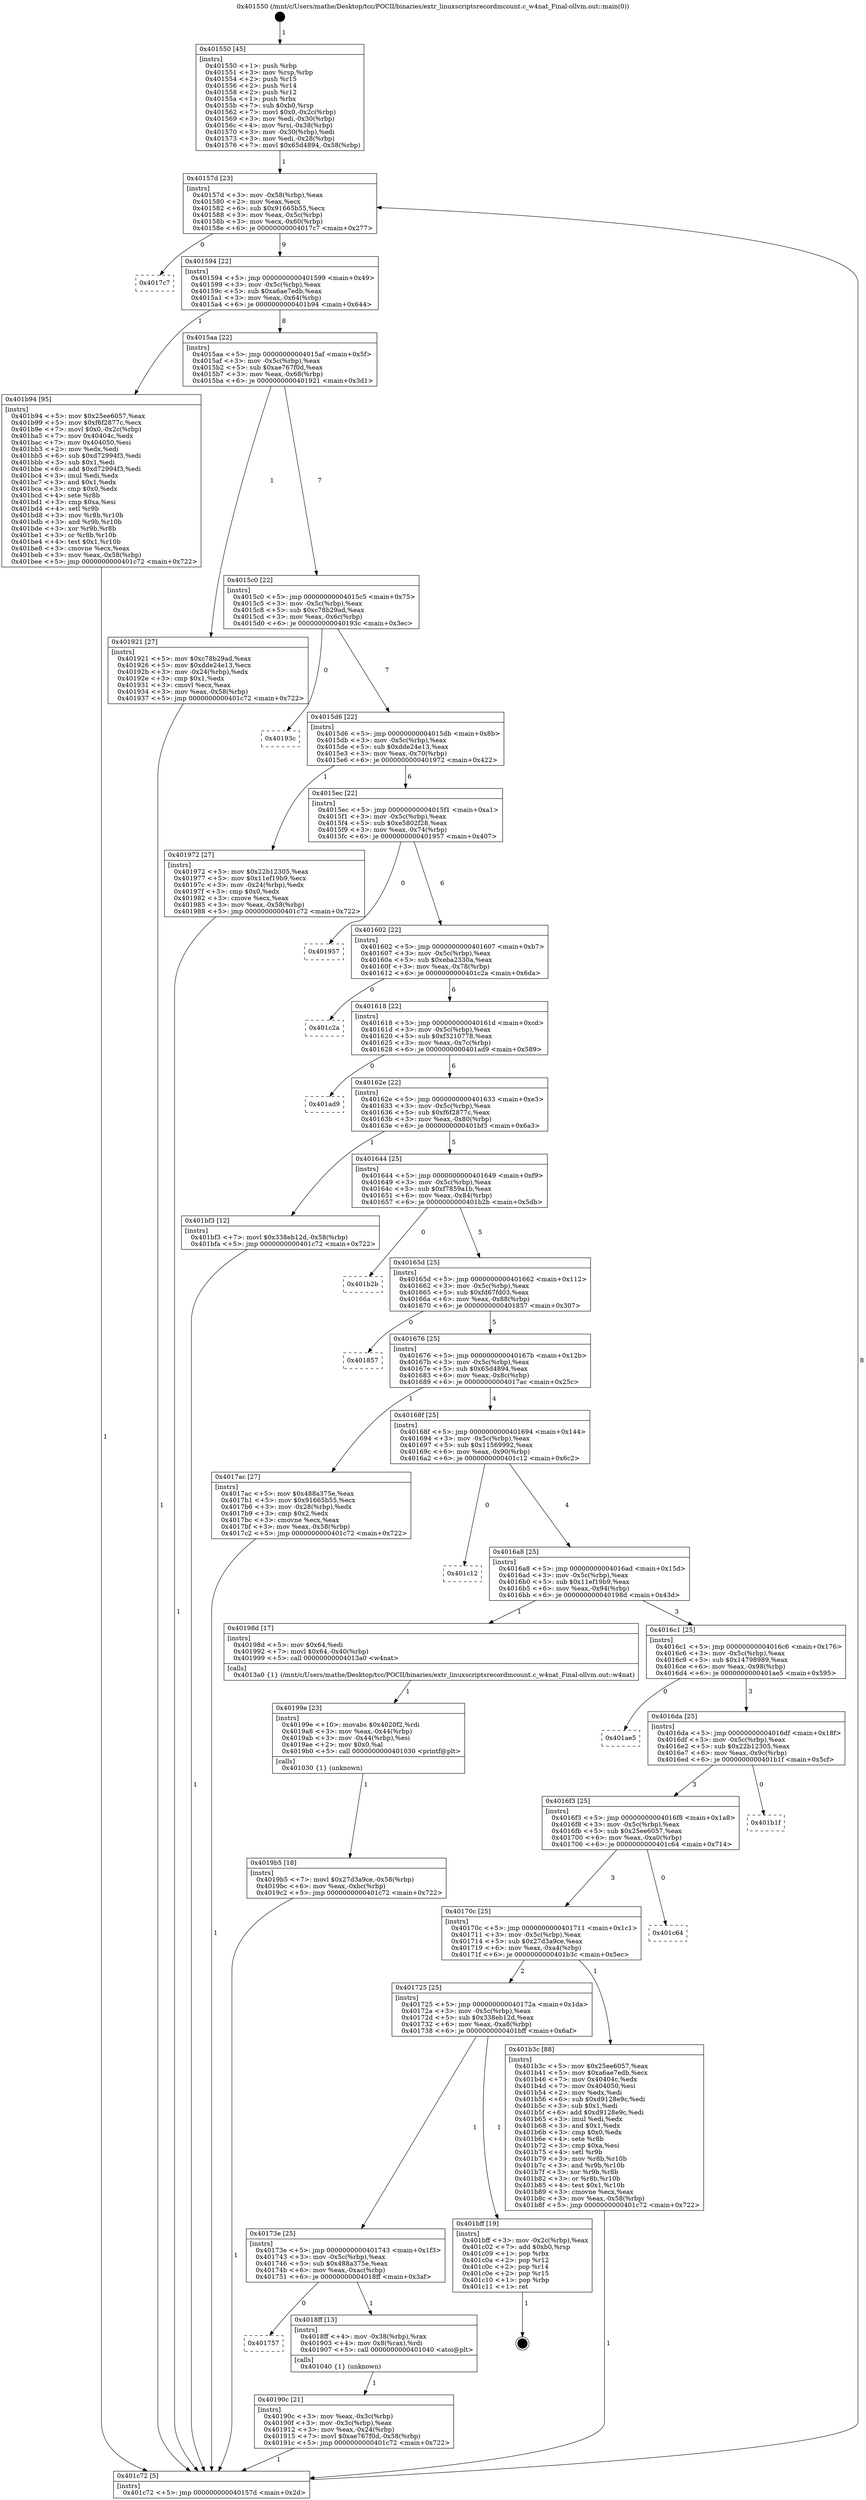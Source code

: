 digraph "0x401550" {
  label = "0x401550 (/mnt/c/Users/mathe/Desktop/tcc/POCII/binaries/extr_linuxscriptsrecordmcount.c_w4nat_Final-ollvm.out::main(0))"
  labelloc = "t"
  node[shape=record]

  Entry [label="",width=0.3,height=0.3,shape=circle,fillcolor=black,style=filled]
  "0x40157d" [label="{
     0x40157d [23]\l
     | [instrs]\l
     &nbsp;&nbsp;0x40157d \<+3\>: mov -0x58(%rbp),%eax\l
     &nbsp;&nbsp;0x401580 \<+2\>: mov %eax,%ecx\l
     &nbsp;&nbsp;0x401582 \<+6\>: sub $0x91665b55,%ecx\l
     &nbsp;&nbsp;0x401588 \<+3\>: mov %eax,-0x5c(%rbp)\l
     &nbsp;&nbsp;0x40158b \<+3\>: mov %ecx,-0x60(%rbp)\l
     &nbsp;&nbsp;0x40158e \<+6\>: je 00000000004017c7 \<main+0x277\>\l
  }"]
  "0x4017c7" [label="{
     0x4017c7\l
  }", style=dashed]
  "0x401594" [label="{
     0x401594 [22]\l
     | [instrs]\l
     &nbsp;&nbsp;0x401594 \<+5\>: jmp 0000000000401599 \<main+0x49\>\l
     &nbsp;&nbsp;0x401599 \<+3\>: mov -0x5c(%rbp),%eax\l
     &nbsp;&nbsp;0x40159c \<+5\>: sub $0xa6ae7edb,%eax\l
     &nbsp;&nbsp;0x4015a1 \<+3\>: mov %eax,-0x64(%rbp)\l
     &nbsp;&nbsp;0x4015a4 \<+6\>: je 0000000000401b94 \<main+0x644\>\l
  }"]
  Exit [label="",width=0.3,height=0.3,shape=circle,fillcolor=black,style=filled,peripheries=2]
  "0x401b94" [label="{
     0x401b94 [95]\l
     | [instrs]\l
     &nbsp;&nbsp;0x401b94 \<+5\>: mov $0x25ee6057,%eax\l
     &nbsp;&nbsp;0x401b99 \<+5\>: mov $0xf6f2877c,%ecx\l
     &nbsp;&nbsp;0x401b9e \<+7\>: movl $0x0,-0x2c(%rbp)\l
     &nbsp;&nbsp;0x401ba5 \<+7\>: mov 0x40404c,%edx\l
     &nbsp;&nbsp;0x401bac \<+7\>: mov 0x404050,%esi\l
     &nbsp;&nbsp;0x401bb3 \<+2\>: mov %edx,%edi\l
     &nbsp;&nbsp;0x401bb5 \<+6\>: sub $0xd72994f3,%edi\l
     &nbsp;&nbsp;0x401bbb \<+3\>: sub $0x1,%edi\l
     &nbsp;&nbsp;0x401bbe \<+6\>: add $0xd72994f3,%edi\l
     &nbsp;&nbsp;0x401bc4 \<+3\>: imul %edi,%edx\l
     &nbsp;&nbsp;0x401bc7 \<+3\>: and $0x1,%edx\l
     &nbsp;&nbsp;0x401bca \<+3\>: cmp $0x0,%edx\l
     &nbsp;&nbsp;0x401bcd \<+4\>: sete %r8b\l
     &nbsp;&nbsp;0x401bd1 \<+3\>: cmp $0xa,%esi\l
     &nbsp;&nbsp;0x401bd4 \<+4\>: setl %r9b\l
     &nbsp;&nbsp;0x401bd8 \<+3\>: mov %r8b,%r10b\l
     &nbsp;&nbsp;0x401bdb \<+3\>: and %r9b,%r10b\l
     &nbsp;&nbsp;0x401bde \<+3\>: xor %r9b,%r8b\l
     &nbsp;&nbsp;0x401be1 \<+3\>: or %r8b,%r10b\l
     &nbsp;&nbsp;0x401be4 \<+4\>: test $0x1,%r10b\l
     &nbsp;&nbsp;0x401be8 \<+3\>: cmovne %ecx,%eax\l
     &nbsp;&nbsp;0x401beb \<+3\>: mov %eax,-0x58(%rbp)\l
     &nbsp;&nbsp;0x401bee \<+5\>: jmp 0000000000401c72 \<main+0x722\>\l
  }"]
  "0x4015aa" [label="{
     0x4015aa [22]\l
     | [instrs]\l
     &nbsp;&nbsp;0x4015aa \<+5\>: jmp 00000000004015af \<main+0x5f\>\l
     &nbsp;&nbsp;0x4015af \<+3\>: mov -0x5c(%rbp),%eax\l
     &nbsp;&nbsp;0x4015b2 \<+5\>: sub $0xae767f0d,%eax\l
     &nbsp;&nbsp;0x4015b7 \<+3\>: mov %eax,-0x68(%rbp)\l
     &nbsp;&nbsp;0x4015ba \<+6\>: je 0000000000401921 \<main+0x3d1\>\l
  }"]
  "0x4019b5" [label="{
     0x4019b5 [18]\l
     | [instrs]\l
     &nbsp;&nbsp;0x4019b5 \<+7\>: movl $0x27d3a9ce,-0x58(%rbp)\l
     &nbsp;&nbsp;0x4019bc \<+6\>: mov %eax,-0xbc(%rbp)\l
     &nbsp;&nbsp;0x4019c2 \<+5\>: jmp 0000000000401c72 \<main+0x722\>\l
  }"]
  "0x401921" [label="{
     0x401921 [27]\l
     | [instrs]\l
     &nbsp;&nbsp;0x401921 \<+5\>: mov $0xc78b29ad,%eax\l
     &nbsp;&nbsp;0x401926 \<+5\>: mov $0xdde24e13,%ecx\l
     &nbsp;&nbsp;0x40192b \<+3\>: mov -0x24(%rbp),%edx\l
     &nbsp;&nbsp;0x40192e \<+3\>: cmp $0x1,%edx\l
     &nbsp;&nbsp;0x401931 \<+3\>: cmovl %ecx,%eax\l
     &nbsp;&nbsp;0x401934 \<+3\>: mov %eax,-0x58(%rbp)\l
     &nbsp;&nbsp;0x401937 \<+5\>: jmp 0000000000401c72 \<main+0x722\>\l
  }"]
  "0x4015c0" [label="{
     0x4015c0 [22]\l
     | [instrs]\l
     &nbsp;&nbsp;0x4015c0 \<+5\>: jmp 00000000004015c5 \<main+0x75\>\l
     &nbsp;&nbsp;0x4015c5 \<+3\>: mov -0x5c(%rbp),%eax\l
     &nbsp;&nbsp;0x4015c8 \<+5\>: sub $0xc78b29ad,%eax\l
     &nbsp;&nbsp;0x4015cd \<+3\>: mov %eax,-0x6c(%rbp)\l
     &nbsp;&nbsp;0x4015d0 \<+6\>: je 000000000040193c \<main+0x3ec\>\l
  }"]
  "0x40199e" [label="{
     0x40199e [23]\l
     | [instrs]\l
     &nbsp;&nbsp;0x40199e \<+10\>: movabs $0x4020f2,%rdi\l
     &nbsp;&nbsp;0x4019a8 \<+3\>: mov %eax,-0x44(%rbp)\l
     &nbsp;&nbsp;0x4019ab \<+3\>: mov -0x44(%rbp),%esi\l
     &nbsp;&nbsp;0x4019ae \<+2\>: mov $0x0,%al\l
     &nbsp;&nbsp;0x4019b0 \<+5\>: call 0000000000401030 \<printf@plt\>\l
     | [calls]\l
     &nbsp;&nbsp;0x401030 \{1\} (unknown)\l
  }"]
  "0x40193c" [label="{
     0x40193c\l
  }", style=dashed]
  "0x4015d6" [label="{
     0x4015d6 [22]\l
     | [instrs]\l
     &nbsp;&nbsp;0x4015d6 \<+5\>: jmp 00000000004015db \<main+0x8b\>\l
     &nbsp;&nbsp;0x4015db \<+3\>: mov -0x5c(%rbp),%eax\l
     &nbsp;&nbsp;0x4015de \<+5\>: sub $0xdde24e13,%eax\l
     &nbsp;&nbsp;0x4015e3 \<+3\>: mov %eax,-0x70(%rbp)\l
     &nbsp;&nbsp;0x4015e6 \<+6\>: je 0000000000401972 \<main+0x422\>\l
  }"]
  "0x40190c" [label="{
     0x40190c [21]\l
     | [instrs]\l
     &nbsp;&nbsp;0x40190c \<+3\>: mov %eax,-0x3c(%rbp)\l
     &nbsp;&nbsp;0x40190f \<+3\>: mov -0x3c(%rbp),%eax\l
     &nbsp;&nbsp;0x401912 \<+3\>: mov %eax,-0x24(%rbp)\l
     &nbsp;&nbsp;0x401915 \<+7\>: movl $0xae767f0d,-0x58(%rbp)\l
     &nbsp;&nbsp;0x40191c \<+5\>: jmp 0000000000401c72 \<main+0x722\>\l
  }"]
  "0x401972" [label="{
     0x401972 [27]\l
     | [instrs]\l
     &nbsp;&nbsp;0x401972 \<+5\>: mov $0x22b12305,%eax\l
     &nbsp;&nbsp;0x401977 \<+5\>: mov $0x11ef19b9,%ecx\l
     &nbsp;&nbsp;0x40197c \<+3\>: mov -0x24(%rbp),%edx\l
     &nbsp;&nbsp;0x40197f \<+3\>: cmp $0x0,%edx\l
     &nbsp;&nbsp;0x401982 \<+3\>: cmove %ecx,%eax\l
     &nbsp;&nbsp;0x401985 \<+3\>: mov %eax,-0x58(%rbp)\l
     &nbsp;&nbsp;0x401988 \<+5\>: jmp 0000000000401c72 \<main+0x722\>\l
  }"]
  "0x4015ec" [label="{
     0x4015ec [22]\l
     | [instrs]\l
     &nbsp;&nbsp;0x4015ec \<+5\>: jmp 00000000004015f1 \<main+0xa1\>\l
     &nbsp;&nbsp;0x4015f1 \<+3\>: mov -0x5c(%rbp),%eax\l
     &nbsp;&nbsp;0x4015f4 \<+5\>: sub $0xe5802f28,%eax\l
     &nbsp;&nbsp;0x4015f9 \<+3\>: mov %eax,-0x74(%rbp)\l
     &nbsp;&nbsp;0x4015fc \<+6\>: je 0000000000401957 \<main+0x407\>\l
  }"]
  "0x401757" [label="{
     0x401757\l
  }", style=dashed]
  "0x401957" [label="{
     0x401957\l
  }", style=dashed]
  "0x401602" [label="{
     0x401602 [22]\l
     | [instrs]\l
     &nbsp;&nbsp;0x401602 \<+5\>: jmp 0000000000401607 \<main+0xb7\>\l
     &nbsp;&nbsp;0x401607 \<+3\>: mov -0x5c(%rbp),%eax\l
     &nbsp;&nbsp;0x40160a \<+5\>: sub $0xeba2330a,%eax\l
     &nbsp;&nbsp;0x40160f \<+3\>: mov %eax,-0x78(%rbp)\l
     &nbsp;&nbsp;0x401612 \<+6\>: je 0000000000401c2a \<main+0x6da\>\l
  }"]
  "0x4018ff" [label="{
     0x4018ff [13]\l
     | [instrs]\l
     &nbsp;&nbsp;0x4018ff \<+4\>: mov -0x38(%rbp),%rax\l
     &nbsp;&nbsp;0x401903 \<+4\>: mov 0x8(%rax),%rdi\l
     &nbsp;&nbsp;0x401907 \<+5\>: call 0000000000401040 \<atoi@plt\>\l
     | [calls]\l
     &nbsp;&nbsp;0x401040 \{1\} (unknown)\l
  }"]
  "0x401c2a" [label="{
     0x401c2a\l
  }", style=dashed]
  "0x401618" [label="{
     0x401618 [22]\l
     | [instrs]\l
     &nbsp;&nbsp;0x401618 \<+5\>: jmp 000000000040161d \<main+0xcd\>\l
     &nbsp;&nbsp;0x40161d \<+3\>: mov -0x5c(%rbp),%eax\l
     &nbsp;&nbsp;0x401620 \<+5\>: sub $0xf3210778,%eax\l
     &nbsp;&nbsp;0x401625 \<+3\>: mov %eax,-0x7c(%rbp)\l
     &nbsp;&nbsp;0x401628 \<+6\>: je 0000000000401ad9 \<main+0x589\>\l
  }"]
  "0x40173e" [label="{
     0x40173e [25]\l
     | [instrs]\l
     &nbsp;&nbsp;0x40173e \<+5\>: jmp 0000000000401743 \<main+0x1f3\>\l
     &nbsp;&nbsp;0x401743 \<+3\>: mov -0x5c(%rbp),%eax\l
     &nbsp;&nbsp;0x401746 \<+5\>: sub $0x488a375e,%eax\l
     &nbsp;&nbsp;0x40174b \<+6\>: mov %eax,-0xac(%rbp)\l
     &nbsp;&nbsp;0x401751 \<+6\>: je 00000000004018ff \<main+0x3af\>\l
  }"]
  "0x401ad9" [label="{
     0x401ad9\l
  }", style=dashed]
  "0x40162e" [label="{
     0x40162e [22]\l
     | [instrs]\l
     &nbsp;&nbsp;0x40162e \<+5\>: jmp 0000000000401633 \<main+0xe3\>\l
     &nbsp;&nbsp;0x401633 \<+3\>: mov -0x5c(%rbp),%eax\l
     &nbsp;&nbsp;0x401636 \<+5\>: sub $0xf6f2877c,%eax\l
     &nbsp;&nbsp;0x40163b \<+3\>: mov %eax,-0x80(%rbp)\l
     &nbsp;&nbsp;0x40163e \<+6\>: je 0000000000401bf3 \<main+0x6a3\>\l
  }"]
  "0x401bff" [label="{
     0x401bff [19]\l
     | [instrs]\l
     &nbsp;&nbsp;0x401bff \<+3\>: mov -0x2c(%rbp),%eax\l
     &nbsp;&nbsp;0x401c02 \<+7\>: add $0xb0,%rsp\l
     &nbsp;&nbsp;0x401c09 \<+1\>: pop %rbx\l
     &nbsp;&nbsp;0x401c0a \<+2\>: pop %r12\l
     &nbsp;&nbsp;0x401c0c \<+2\>: pop %r14\l
     &nbsp;&nbsp;0x401c0e \<+2\>: pop %r15\l
     &nbsp;&nbsp;0x401c10 \<+1\>: pop %rbp\l
     &nbsp;&nbsp;0x401c11 \<+1\>: ret\l
  }"]
  "0x401bf3" [label="{
     0x401bf3 [12]\l
     | [instrs]\l
     &nbsp;&nbsp;0x401bf3 \<+7\>: movl $0x338eb12d,-0x58(%rbp)\l
     &nbsp;&nbsp;0x401bfa \<+5\>: jmp 0000000000401c72 \<main+0x722\>\l
  }"]
  "0x401644" [label="{
     0x401644 [25]\l
     | [instrs]\l
     &nbsp;&nbsp;0x401644 \<+5\>: jmp 0000000000401649 \<main+0xf9\>\l
     &nbsp;&nbsp;0x401649 \<+3\>: mov -0x5c(%rbp),%eax\l
     &nbsp;&nbsp;0x40164c \<+5\>: sub $0xf7859a1b,%eax\l
     &nbsp;&nbsp;0x401651 \<+6\>: mov %eax,-0x84(%rbp)\l
     &nbsp;&nbsp;0x401657 \<+6\>: je 0000000000401b2b \<main+0x5db\>\l
  }"]
  "0x401725" [label="{
     0x401725 [25]\l
     | [instrs]\l
     &nbsp;&nbsp;0x401725 \<+5\>: jmp 000000000040172a \<main+0x1da\>\l
     &nbsp;&nbsp;0x40172a \<+3\>: mov -0x5c(%rbp),%eax\l
     &nbsp;&nbsp;0x40172d \<+5\>: sub $0x338eb12d,%eax\l
     &nbsp;&nbsp;0x401732 \<+6\>: mov %eax,-0xa8(%rbp)\l
     &nbsp;&nbsp;0x401738 \<+6\>: je 0000000000401bff \<main+0x6af\>\l
  }"]
  "0x401b2b" [label="{
     0x401b2b\l
  }", style=dashed]
  "0x40165d" [label="{
     0x40165d [25]\l
     | [instrs]\l
     &nbsp;&nbsp;0x40165d \<+5\>: jmp 0000000000401662 \<main+0x112\>\l
     &nbsp;&nbsp;0x401662 \<+3\>: mov -0x5c(%rbp),%eax\l
     &nbsp;&nbsp;0x401665 \<+5\>: sub $0xfd67fd03,%eax\l
     &nbsp;&nbsp;0x40166a \<+6\>: mov %eax,-0x88(%rbp)\l
     &nbsp;&nbsp;0x401670 \<+6\>: je 0000000000401857 \<main+0x307\>\l
  }"]
  "0x401b3c" [label="{
     0x401b3c [88]\l
     | [instrs]\l
     &nbsp;&nbsp;0x401b3c \<+5\>: mov $0x25ee6057,%eax\l
     &nbsp;&nbsp;0x401b41 \<+5\>: mov $0xa6ae7edb,%ecx\l
     &nbsp;&nbsp;0x401b46 \<+7\>: mov 0x40404c,%edx\l
     &nbsp;&nbsp;0x401b4d \<+7\>: mov 0x404050,%esi\l
     &nbsp;&nbsp;0x401b54 \<+2\>: mov %edx,%edi\l
     &nbsp;&nbsp;0x401b56 \<+6\>: sub $0xd9128e9c,%edi\l
     &nbsp;&nbsp;0x401b5c \<+3\>: sub $0x1,%edi\l
     &nbsp;&nbsp;0x401b5f \<+6\>: add $0xd9128e9c,%edi\l
     &nbsp;&nbsp;0x401b65 \<+3\>: imul %edi,%edx\l
     &nbsp;&nbsp;0x401b68 \<+3\>: and $0x1,%edx\l
     &nbsp;&nbsp;0x401b6b \<+3\>: cmp $0x0,%edx\l
     &nbsp;&nbsp;0x401b6e \<+4\>: sete %r8b\l
     &nbsp;&nbsp;0x401b72 \<+3\>: cmp $0xa,%esi\l
     &nbsp;&nbsp;0x401b75 \<+4\>: setl %r9b\l
     &nbsp;&nbsp;0x401b79 \<+3\>: mov %r8b,%r10b\l
     &nbsp;&nbsp;0x401b7c \<+3\>: and %r9b,%r10b\l
     &nbsp;&nbsp;0x401b7f \<+3\>: xor %r9b,%r8b\l
     &nbsp;&nbsp;0x401b82 \<+3\>: or %r8b,%r10b\l
     &nbsp;&nbsp;0x401b85 \<+4\>: test $0x1,%r10b\l
     &nbsp;&nbsp;0x401b89 \<+3\>: cmovne %ecx,%eax\l
     &nbsp;&nbsp;0x401b8c \<+3\>: mov %eax,-0x58(%rbp)\l
     &nbsp;&nbsp;0x401b8f \<+5\>: jmp 0000000000401c72 \<main+0x722\>\l
  }"]
  "0x401857" [label="{
     0x401857\l
  }", style=dashed]
  "0x401676" [label="{
     0x401676 [25]\l
     | [instrs]\l
     &nbsp;&nbsp;0x401676 \<+5\>: jmp 000000000040167b \<main+0x12b\>\l
     &nbsp;&nbsp;0x40167b \<+3\>: mov -0x5c(%rbp),%eax\l
     &nbsp;&nbsp;0x40167e \<+5\>: sub $0x65d4894,%eax\l
     &nbsp;&nbsp;0x401683 \<+6\>: mov %eax,-0x8c(%rbp)\l
     &nbsp;&nbsp;0x401689 \<+6\>: je 00000000004017ac \<main+0x25c\>\l
  }"]
  "0x40170c" [label="{
     0x40170c [25]\l
     | [instrs]\l
     &nbsp;&nbsp;0x40170c \<+5\>: jmp 0000000000401711 \<main+0x1c1\>\l
     &nbsp;&nbsp;0x401711 \<+3\>: mov -0x5c(%rbp),%eax\l
     &nbsp;&nbsp;0x401714 \<+5\>: sub $0x27d3a9ce,%eax\l
     &nbsp;&nbsp;0x401719 \<+6\>: mov %eax,-0xa4(%rbp)\l
     &nbsp;&nbsp;0x40171f \<+6\>: je 0000000000401b3c \<main+0x5ec\>\l
  }"]
  "0x4017ac" [label="{
     0x4017ac [27]\l
     | [instrs]\l
     &nbsp;&nbsp;0x4017ac \<+5\>: mov $0x488a375e,%eax\l
     &nbsp;&nbsp;0x4017b1 \<+5\>: mov $0x91665b55,%ecx\l
     &nbsp;&nbsp;0x4017b6 \<+3\>: mov -0x28(%rbp),%edx\l
     &nbsp;&nbsp;0x4017b9 \<+3\>: cmp $0x2,%edx\l
     &nbsp;&nbsp;0x4017bc \<+3\>: cmovne %ecx,%eax\l
     &nbsp;&nbsp;0x4017bf \<+3\>: mov %eax,-0x58(%rbp)\l
     &nbsp;&nbsp;0x4017c2 \<+5\>: jmp 0000000000401c72 \<main+0x722\>\l
  }"]
  "0x40168f" [label="{
     0x40168f [25]\l
     | [instrs]\l
     &nbsp;&nbsp;0x40168f \<+5\>: jmp 0000000000401694 \<main+0x144\>\l
     &nbsp;&nbsp;0x401694 \<+3\>: mov -0x5c(%rbp),%eax\l
     &nbsp;&nbsp;0x401697 \<+5\>: sub $0x11569992,%eax\l
     &nbsp;&nbsp;0x40169c \<+6\>: mov %eax,-0x90(%rbp)\l
     &nbsp;&nbsp;0x4016a2 \<+6\>: je 0000000000401c12 \<main+0x6c2\>\l
  }"]
  "0x401c72" [label="{
     0x401c72 [5]\l
     | [instrs]\l
     &nbsp;&nbsp;0x401c72 \<+5\>: jmp 000000000040157d \<main+0x2d\>\l
  }"]
  "0x401550" [label="{
     0x401550 [45]\l
     | [instrs]\l
     &nbsp;&nbsp;0x401550 \<+1\>: push %rbp\l
     &nbsp;&nbsp;0x401551 \<+3\>: mov %rsp,%rbp\l
     &nbsp;&nbsp;0x401554 \<+2\>: push %r15\l
     &nbsp;&nbsp;0x401556 \<+2\>: push %r14\l
     &nbsp;&nbsp;0x401558 \<+2\>: push %r12\l
     &nbsp;&nbsp;0x40155a \<+1\>: push %rbx\l
     &nbsp;&nbsp;0x40155b \<+7\>: sub $0xb0,%rsp\l
     &nbsp;&nbsp;0x401562 \<+7\>: movl $0x0,-0x2c(%rbp)\l
     &nbsp;&nbsp;0x401569 \<+3\>: mov %edi,-0x30(%rbp)\l
     &nbsp;&nbsp;0x40156c \<+4\>: mov %rsi,-0x38(%rbp)\l
     &nbsp;&nbsp;0x401570 \<+3\>: mov -0x30(%rbp),%edi\l
     &nbsp;&nbsp;0x401573 \<+3\>: mov %edi,-0x28(%rbp)\l
     &nbsp;&nbsp;0x401576 \<+7\>: movl $0x65d4894,-0x58(%rbp)\l
  }"]
  "0x401c64" [label="{
     0x401c64\l
  }", style=dashed]
  "0x401c12" [label="{
     0x401c12\l
  }", style=dashed]
  "0x4016a8" [label="{
     0x4016a8 [25]\l
     | [instrs]\l
     &nbsp;&nbsp;0x4016a8 \<+5\>: jmp 00000000004016ad \<main+0x15d\>\l
     &nbsp;&nbsp;0x4016ad \<+3\>: mov -0x5c(%rbp),%eax\l
     &nbsp;&nbsp;0x4016b0 \<+5\>: sub $0x11ef19b9,%eax\l
     &nbsp;&nbsp;0x4016b5 \<+6\>: mov %eax,-0x94(%rbp)\l
     &nbsp;&nbsp;0x4016bb \<+6\>: je 000000000040198d \<main+0x43d\>\l
  }"]
  "0x4016f3" [label="{
     0x4016f3 [25]\l
     | [instrs]\l
     &nbsp;&nbsp;0x4016f3 \<+5\>: jmp 00000000004016f8 \<main+0x1a8\>\l
     &nbsp;&nbsp;0x4016f8 \<+3\>: mov -0x5c(%rbp),%eax\l
     &nbsp;&nbsp;0x4016fb \<+5\>: sub $0x25ee6057,%eax\l
     &nbsp;&nbsp;0x401700 \<+6\>: mov %eax,-0xa0(%rbp)\l
     &nbsp;&nbsp;0x401706 \<+6\>: je 0000000000401c64 \<main+0x714\>\l
  }"]
  "0x40198d" [label="{
     0x40198d [17]\l
     | [instrs]\l
     &nbsp;&nbsp;0x40198d \<+5\>: mov $0x64,%edi\l
     &nbsp;&nbsp;0x401992 \<+7\>: movl $0x64,-0x40(%rbp)\l
     &nbsp;&nbsp;0x401999 \<+5\>: call 00000000004013a0 \<w4nat\>\l
     | [calls]\l
     &nbsp;&nbsp;0x4013a0 \{1\} (/mnt/c/Users/mathe/Desktop/tcc/POCII/binaries/extr_linuxscriptsrecordmcount.c_w4nat_Final-ollvm.out::w4nat)\l
  }"]
  "0x4016c1" [label="{
     0x4016c1 [25]\l
     | [instrs]\l
     &nbsp;&nbsp;0x4016c1 \<+5\>: jmp 00000000004016c6 \<main+0x176\>\l
     &nbsp;&nbsp;0x4016c6 \<+3\>: mov -0x5c(%rbp),%eax\l
     &nbsp;&nbsp;0x4016c9 \<+5\>: sub $0x14798989,%eax\l
     &nbsp;&nbsp;0x4016ce \<+6\>: mov %eax,-0x98(%rbp)\l
     &nbsp;&nbsp;0x4016d4 \<+6\>: je 0000000000401ae5 \<main+0x595\>\l
  }"]
  "0x401b1f" [label="{
     0x401b1f\l
  }", style=dashed]
  "0x401ae5" [label="{
     0x401ae5\l
  }", style=dashed]
  "0x4016da" [label="{
     0x4016da [25]\l
     | [instrs]\l
     &nbsp;&nbsp;0x4016da \<+5\>: jmp 00000000004016df \<main+0x18f\>\l
     &nbsp;&nbsp;0x4016df \<+3\>: mov -0x5c(%rbp),%eax\l
     &nbsp;&nbsp;0x4016e2 \<+5\>: sub $0x22b12305,%eax\l
     &nbsp;&nbsp;0x4016e7 \<+6\>: mov %eax,-0x9c(%rbp)\l
     &nbsp;&nbsp;0x4016ed \<+6\>: je 0000000000401b1f \<main+0x5cf\>\l
  }"]
  Entry -> "0x401550" [label=" 1"]
  "0x40157d" -> "0x4017c7" [label=" 0"]
  "0x40157d" -> "0x401594" [label=" 9"]
  "0x401bff" -> Exit [label=" 1"]
  "0x401594" -> "0x401b94" [label=" 1"]
  "0x401594" -> "0x4015aa" [label=" 8"]
  "0x401bf3" -> "0x401c72" [label=" 1"]
  "0x4015aa" -> "0x401921" [label=" 1"]
  "0x4015aa" -> "0x4015c0" [label=" 7"]
  "0x401b94" -> "0x401c72" [label=" 1"]
  "0x4015c0" -> "0x40193c" [label=" 0"]
  "0x4015c0" -> "0x4015d6" [label=" 7"]
  "0x401b3c" -> "0x401c72" [label=" 1"]
  "0x4015d6" -> "0x401972" [label=" 1"]
  "0x4015d6" -> "0x4015ec" [label=" 6"]
  "0x4019b5" -> "0x401c72" [label=" 1"]
  "0x4015ec" -> "0x401957" [label=" 0"]
  "0x4015ec" -> "0x401602" [label=" 6"]
  "0x40199e" -> "0x4019b5" [label=" 1"]
  "0x401602" -> "0x401c2a" [label=" 0"]
  "0x401602" -> "0x401618" [label=" 6"]
  "0x40198d" -> "0x40199e" [label=" 1"]
  "0x401618" -> "0x401ad9" [label=" 0"]
  "0x401618" -> "0x40162e" [label=" 6"]
  "0x401921" -> "0x401c72" [label=" 1"]
  "0x40162e" -> "0x401bf3" [label=" 1"]
  "0x40162e" -> "0x401644" [label=" 5"]
  "0x40190c" -> "0x401c72" [label=" 1"]
  "0x401644" -> "0x401b2b" [label=" 0"]
  "0x401644" -> "0x40165d" [label=" 5"]
  "0x40173e" -> "0x401757" [label=" 0"]
  "0x40165d" -> "0x401857" [label=" 0"]
  "0x40165d" -> "0x401676" [label=" 5"]
  "0x40173e" -> "0x4018ff" [label=" 1"]
  "0x401676" -> "0x4017ac" [label=" 1"]
  "0x401676" -> "0x40168f" [label=" 4"]
  "0x4017ac" -> "0x401c72" [label=" 1"]
  "0x401550" -> "0x40157d" [label=" 1"]
  "0x401c72" -> "0x40157d" [label=" 8"]
  "0x401725" -> "0x40173e" [label=" 1"]
  "0x40168f" -> "0x401c12" [label=" 0"]
  "0x40168f" -> "0x4016a8" [label=" 4"]
  "0x401725" -> "0x401bff" [label=" 1"]
  "0x4016a8" -> "0x40198d" [label=" 1"]
  "0x4016a8" -> "0x4016c1" [label=" 3"]
  "0x40170c" -> "0x401725" [label=" 2"]
  "0x4016c1" -> "0x401ae5" [label=" 0"]
  "0x4016c1" -> "0x4016da" [label=" 3"]
  "0x40170c" -> "0x401b3c" [label=" 1"]
  "0x4016da" -> "0x401b1f" [label=" 0"]
  "0x4016da" -> "0x4016f3" [label=" 3"]
  "0x4018ff" -> "0x40190c" [label=" 1"]
  "0x4016f3" -> "0x401c64" [label=" 0"]
  "0x4016f3" -> "0x40170c" [label=" 3"]
  "0x401972" -> "0x401c72" [label=" 1"]
}
